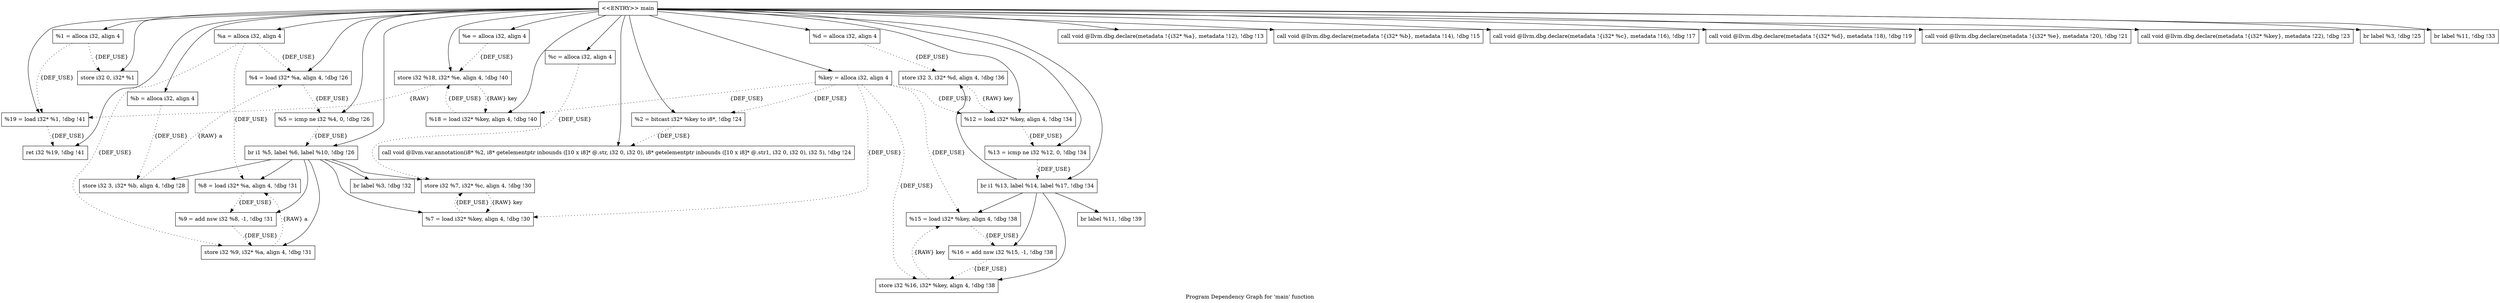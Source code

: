 digraph "Program Dependency Graph for 'main' function" {
	label="Program Dependency Graph for 'main' function";

	Node0x3129bc0 [shape=record,label="{  %1 = alloca i32, align 4}"];
	Node0x3129bc0 -> Node0x312a3a0[style=dotted,label = "{DEF_USE}" ];
	Node0x3129bc0 -> Node0x312a410[style=dotted,label = "{DEF_USE}" ];
	Node0x312a3a0 [shape=record,label="{  store i32 0, i32* %1}"];
	Node0x312a410 [shape=record,label="{  %19 = load i32* %1, !dbg !41}"];
	Node0x312a410 -> Node0x312b5e0[style=dotted,label = "{DEF_USE}" ];
	Node0x312a4e0 [shape=record,label="{  %a = alloca i32, align 4}"];
	Node0x312a4e0 -> Node0x312a550[style=dotted,label = "{DEF_USE}" ];
	Node0x312a4e0 -> Node0x312a480[style=dotted,label = "{DEF_USE}" ];
	Node0x312a4e0 -> Node0x312a630[style=dotted,label = "{DEF_USE}" ];
	Node0x312a550 [shape=record,label="{  %4 = load i32* %a, align 4, !dbg !26}"];
	Node0x312a550 -> Node0x3127ae0[style=dotted,label = "{DEF_USE}" ];
	Node0x312a480 [shape=record,label="{  %8 = load i32* %a, align 4, !dbg !31}"];
	Node0x312a480 -> Node0x312b000[style=dotted,label = "{DEF_USE}" ];
	Node0x312a630 [shape=record,label="{  store i32 %9, i32* %a, align 4, !dbg !31}"];
	Node0x312a630 -> Node0x312a480[style=dotted,label = "{RAW} a"];
	Node0x312a600 [shape=record,label="{  %b = alloca i32, align 4}"];
	Node0x312a600 -> Node0x312a6e0[style=dotted,label = "{DEF_USE}" ];
	Node0x312a6e0 [shape=record,label="{  store i32 3, i32* %b, align 4, !dbg !28}"];
	Node0x312a6e0 -> Node0x312a550[style=dotted,label = "{RAW} a"];
	Node0x312a7e0 [shape=record,label="{  %c = alloca i32, align 4}"];
	Node0x312a7e0 -> Node0x312a850[style=dotted,label = "{DEF_USE}" ];
	Node0x312a850 [shape=record,label="{  store i32 %7, i32* %c, align 4, !dbg !30}"];
	Node0x312a850 -> Node0x312a750[style=dotted,label = "{RAW} key"];
	Node0x312a8c0 [shape=record,label="{  %d = alloca i32, align 4}"];
	Node0x312a8c0 -> Node0x312a930[style=dotted,label = "{DEF_USE}" ];
	Node0x312a930 [shape=record,label="{  store i32 3, i32* %d, align 4, !dbg !36}"];
	Node0x312a930 -> Node0x312aca0[style=dotted,label = "{RAW} key"];
	Node0x312a9a0 [shape=record,label="{  %e = alloca i32, align 4}"];
	Node0x312a9a0 -> Node0x312aa10[style=dotted,label = "{DEF_USE}" ];
	Node0x312aa10 [shape=record,label="{  store i32 %18, i32* %e, align 4, !dbg !40}"];
	Node0x312aa10 -> Node0x312ae50[style=dotted,label = "{RAW} key"];
	Node0x312aa10 -> Node0x312a410[style=dotted,label = "{RAW} "];
	Node0x312aa80 [shape=record,label="{  %key = alloca i32, align 4}"];
	Node0x312aa80 -> Node0x312aaf0[style=dotted,label = "{DEF_USE}" ];
	Node0x312aa80 -> Node0x312a750[style=dotted,label = "{DEF_USE}" ];
	Node0x312aa80 -> Node0x312aca0[style=dotted,label = "{DEF_USE}" ];
	Node0x312aa80 -> Node0x312ac70[style=dotted,label = "{DEF_USE}" ];
	Node0x312aa80 -> Node0x312ad50[style=dotted,label = "{DEF_USE}" ];
	Node0x312aa80 -> Node0x312ae50[style=dotted,label = "{DEF_USE}" ];
	Node0x312aaf0 [shape=record,label="{  %2 = bitcast i32* %key to i8*, !dbg !24}"];
	Node0x312aaf0 -> Node0x312aec0[style=dotted,label = "{DEF_USE}" ];
	Node0x312a750 [shape=record,label="{  %7 = load i32* %key, align 4, !dbg !30}"];
	Node0x312a750 -> Node0x312a850[style=dotted,label = "{DEF_USE}" ];
	Node0x312aca0 [shape=record,label="{  %12 = load i32* %key, align 4, !dbg !34}"];
	Node0x312aca0 -> Node0x312b260[style=dotted,label = "{DEF_USE}" ];
	Node0x312ac70 [shape=record,label="{  %15 = load i32* %key, align 4, !dbg !38}"];
	Node0x312ac70 -> Node0x312b3d0[style=dotted,label = "{DEF_USE}" ];
	Node0x312ad50 [shape=record,label="{  store i32 %16, i32* %key, align 4, !dbg !38}"];
	Node0x312ad50 -> Node0x312ac70[style=dotted,label = "{RAW} key"];
	Node0x312ae50 [shape=record,label="{  %18 = load i32* %key, align 4, !dbg !40}"];
	Node0x312ae50 -> Node0x312aa10[style=dotted,label = "{DEF_USE}" ];
	Node0x312aec0 [shape=record,label="{  call void @llvm.var.annotation(i8* %2, i8* getelementptr inbounds ([10 x i8]* @.str, i32 0, i32 0), i8* getelementptr inbounds ([10 x i8]* @.str1, i32 0, i32 0), i32 5), !dbg !24}"];
	Node0x3127ae0 [shape=record,label="{  %5 = icmp ne i32 %4, 0, !dbg !26}"];
	Node0x3127ae0 -> Node0x312af70[style=dotted,label = "{DEF_USE}" ];
	Node0x312af70 [shape=record,label="{  br i1 %5, label %6, label %10, !dbg !26}"];
	Node0x312af70 -> Node0x312a6e0;
	Node0x312af70 -> Node0x312a750;
	Node0x312af70 -> Node0x312a850;
	Node0x312af70 -> Node0x312a480;
	Node0x312af70 -> Node0x312b000;
	Node0x312af70 -> Node0x312a630;
	Node0x312af70 -> Node0x312b150;
	Node0x312b000 [shape=record,label="{  %9 = add nsw i32 %8, -1, !dbg !31}"];
	Node0x312b000 -> Node0x312a630[style=dotted,label = "{DEF_USE}" ];
	Node0x312b150 [shape=record,label="{  br label %3, !dbg !32}"];
	Node0x312b260 [shape=record,label="{  %13 = icmp ne i32 %12, 0, !dbg !34}"];
	Node0x312b260 -> Node0x312b2f0[style=dotted,label = "{DEF_USE}" ];
	Node0x312b2f0 [shape=record,label="{  br i1 %13, label %14, label %17, !dbg !34}"];
	Node0x312b2f0 -> Node0x312a930;
	Node0x312b2f0 -> Node0x312ac70;
	Node0x312b2f0 -> Node0x312b3d0;
	Node0x312b2f0 -> Node0x312ad50;
	Node0x312b2f0 -> Node0x312b3a0;
	Node0x312b3d0 [shape=record,label="{  %16 = add nsw i32 %15, -1, !dbg !38}"];
	Node0x312b3d0 -> Node0x312ad50[style=dotted,label = "{DEF_USE}" ];
	Node0x312b3a0 [shape=record,label="{  br label %11, !dbg !39}"];
	Node0x312b5e0 [shape=record,label="{  ret i32 %19, !dbg !41}"];
	Node0x312b650 [shape=record,label="{\<\<ENTRY\>\> main}"];
	Node0x312b650 -> Node0x3129bc0;
	Node0x312b650 -> Node0x312a4e0;
	Node0x312b650 -> Node0x312a600;
	Node0x312b650 -> Node0x312a7e0;
	Node0x312b650 -> Node0x312a8c0;
	Node0x312b650 -> Node0x312a9a0;
	Node0x312b650 -> Node0x312aa80;
	Node0x312b650 -> Node0x312a3a0;
	Node0x312b650 -> Node0x312ab80;
	Node0x312b650 -> Node0x312abb0;
	Node0x312b650 -> Node0x312ac20;
	Node0x312b650 -> Node0x312ba60;
	Node0x312b650 -> Node0x312bad0;
	Node0x312b650 -> Node0x312bb40;
	Node0x312b650 -> Node0x312aaf0;
	Node0x312b650 -> Node0x312aec0;
	Node0x312b650 -> Node0x312bbb0;
	Node0x312b650 -> Node0x312a550;
	Node0x312b650 -> Node0x3127ae0;
	Node0x312b650 -> Node0x312af70;
	Node0x312b650 -> Node0x312b910;
	Node0x312b650 -> Node0x312aca0;
	Node0x312b650 -> Node0x312b260;
	Node0x312b650 -> Node0x312b2f0;
	Node0x312b650 -> Node0x312ae50;
	Node0x312b650 -> Node0x312aa10;
	Node0x312b650 -> Node0x312a410;
	Node0x312b650 -> Node0x312b5e0;
	Node0x312ab80 [shape=record,label="{  call void @llvm.dbg.declare(metadata !\{i32* %a\}, metadata !12), !dbg !13}"];
	Node0x312abb0 [shape=record,label="{  call void @llvm.dbg.declare(metadata !\{i32* %b\}, metadata !14), !dbg !15}"];
	Node0x312ac20 [shape=record,label="{  call void @llvm.dbg.declare(metadata !\{i32* %c\}, metadata !16), !dbg !17}"];
	Node0x312ba60 [shape=record,label="{  call void @llvm.dbg.declare(metadata !\{i32* %d\}, metadata !18), !dbg !19}"];
	Node0x312bad0 [shape=record,label="{  call void @llvm.dbg.declare(metadata !\{i32* %e\}, metadata !20), !dbg !21}"];
	Node0x312bb40 [shape=record,label="{  call void @llvm.dbg.declare(metadata !\{i32* %key\}, metadata !22), !dbg !23}"];
	Node0x312bbb0 [shape=record,label="{  br label %3, !dbg !25}"];
	Node0x312b910 [shape=record,label="{  br label %11, !dbg !33}"];
}
